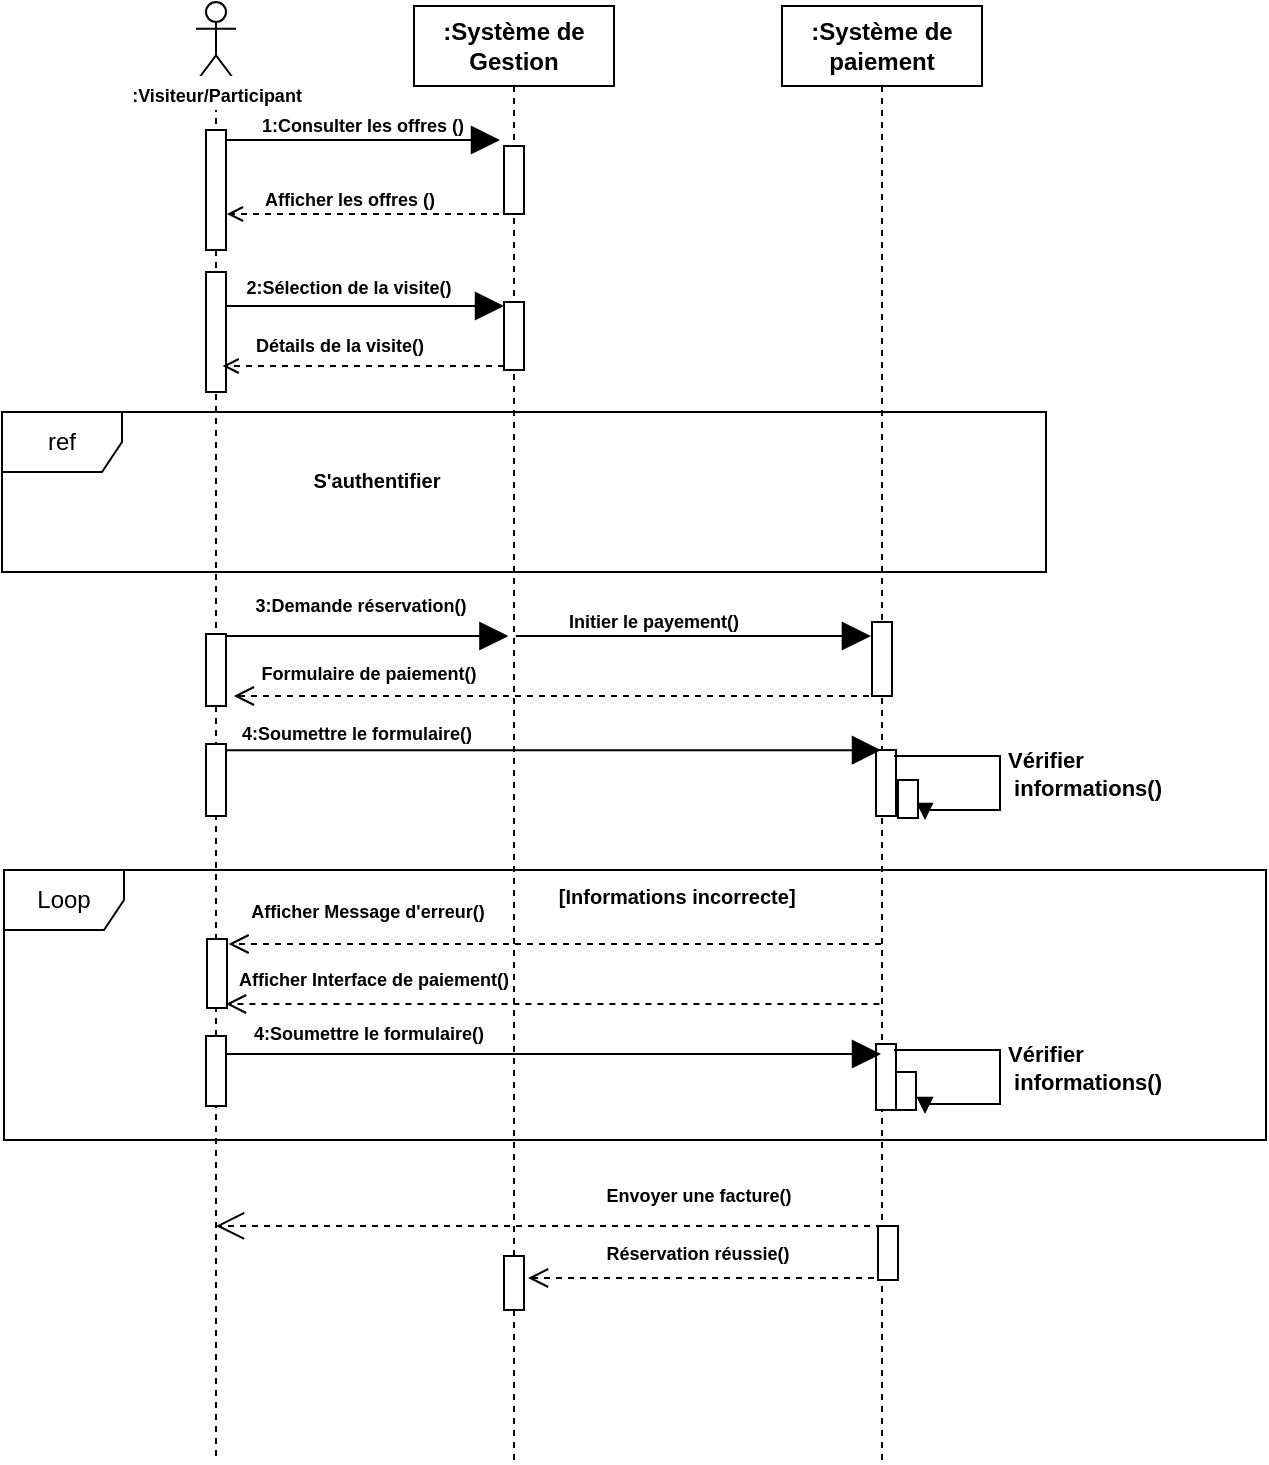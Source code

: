 <mxfile version="26.2.14">
  <diagram name="Page-1" id="2YBvvXClWsGukQMizWep">
    <mxGraphModel dx="866" dy="519" grid="0" gridSize="10" guides="1" tooltips="1" connect="1" arrows="1" fold="1" page="1" pageScale="1" pageWidth="850" pageHeight="1100" background="light-dark(#FFFFFF,#FFFFFF)" math="0" shadow="0">
      <root>
        <mxCell id="0" />
        <mxCell id="1" parent="0" />
        <mxCell id="aM9ryv3xv72pqoxQDRHE-1" value="&lt;b&gt;:Système de Gestion&lt;/b&gt;" style="shape=umlLifeline;perimeter=lifelinePerimeter;whiteSpace=wrap;html=1;container=0;dropTarget=0;collapsible=0;recursiveResize=0;outlineConnect=0;portConstraint=eastwest;newEdgeStyle={&quot;edgeStyle&quot;:&quot;elbowEdgeStyle&quot;,&quot;elbow&quot;:&quot;vertical&quot;,&quot;curved&quot;:0,&quot;rounded&quot;:0};fillColor=light-dark(#FFFFFF, #ffffff);strokeColor=light-dark(#000000,#000000);labelBackgroundColor=none;fontColor=light-dark(#000000,#000000);" parent="1" vertex="1">
          <mxGeometry x="336" y="87" width="100" height="728" as="geometry" />
        </mxCell>
        <mxCell id="-ynEkc6PMeDTSdzCZtb5-69" value="" style="html=1;points=[[0,0,0,0,5],[0,1,0,0,-5],[1,0,0,0,5],[1,1,0,0,-5]];perimeter=orthogonalPerimeter;outlineConnect=0;targetShapes=umlLifeline;portConstraint=eastwest;newEdgeStyle={&quot;curved&quot;:0,&quot;rounded&quot;:0};fillColor=light-dark(#FFFFFF,#FFFFFF);strokeColor=light-dark(#000000,#000000);" parent="aM9ryv3xv72pqoxQDRHE-1" vertex="1">
          <mxGeometry x="45" y="625" width="10" height="27" as="geometry" />
        </mxCell>
        <mxCell id="-ynEkc6PMeDTSdzCZtb5-2" value="" style="shape=umlLifeline;perimeter=lifelinePerimeter;whiteSpace=wrap;html=1;container=1;dropTarget=0;collapsible=0;recursiveResize=0;outlineConnect=0;portConstraint=eastwest;newEdgeStyle={&quot;curved&quot;:0,&quot;rounded&quot;:0};participant=umlActor;fillColor=light-dark(#FFFFFF,#000000);strokeColor=light-dark(#000000,#000000);" parent="1" vertex="1">
          <mxGeometry x="227" y="85" width="20" height="729" as="geometry" />
        </mxCell>
        <mxCell id="-ynEkc6PMeDTSdzCZtb5-15" value="" style="html=1;points=[[0,0,0,0,5],[0,1,0,0,-5],[1,0,0,0,5],[1,1,0,0,-5]];perimeter=orthogonalPerimeter;outlineConnect=0;targetShapes=umlLifeline;portConstraint=eastwest;newEdgeStyle={&quot;curved&quot;:0,&quot;rounded&quot;:0};fillColor=light-dark(#FFFFFF,#FFFFFF);strokeColor=light-dark(#000000,#000000);" parent="-ynEkc6PMeDTSdzCZtb5-2" vertex="1">
          <mxGeometry x="5" y="64" width="10" height="60" as="geometry" />
        </mxCell>
        <mxCell id="-ynEkc6PMeDTSdzCZtb5-29" value="" style="html=1;points=[[0,0,0,0,5],[0,1,0,0,-5],[1,0,0,0,5],[1,1,0,0,-5]];perimeter=orthogonalPerimeter;outlineConnect=0;targetShapes=umlLifeline;portConstraint=eastwest;newEdgeStyle={&quot;curved&quot;:0,&quot;rounded&quot;:0};fillColor=light-dark(#FFFFFF,#FFFFFF);strokeColor=light-dark(#000000,#000000);" parent="-ynEkc6PMeDTSdzCZtb5-2" vertex="1">
          <mxGeometry x="5" y="135" width="10" height="60" as="geometry" />
        </mxCell>
        <mxCell id="-ynEkc6PMeDTSdzCZtb5-37" value="" style="html=1;points=[[0,0,0,0,5],[0,1,0,0,-5],[1,0,0,0,5],[1,1,0,0,-5]];perimeter=orthogonalPerimeter;outlineConnect=0;targetShapes=umlLifeline;portConstraint=eastwest;newEdgeStyle={&quot;curved&quot;:0,&quot;rounded&quot;:0};fillColor=light-dark(#FFFFFF,#FFFFFF);strokeColor=light-dark(#000000,#000000);" parent="-ynEkc6PMeDTSdzCZtb5-2" vertex="1">
          <mxGeometry x="5" y="316" width="10" height="36" as="geometry" />
        </mxCell>
        <mxCell id="-ynEkc6PMeDTSdzCZtb5-78" value="" style="html=1;points=[[0,0,0,0,5],[0,1,0,0,-5],[1,0,0,0,5],[1,1,0,0,-5]];perimeter=orthogonalPerimeter;outlineConnect=0;targetShapes=umlLifeline;portConstraint=eastwest;newEdgeStyle={&quot;curved&quot;:0,&quot;rounded&quot;:0};fillColor=light-dark(#FFFFFF,#FFFFFF);strokeColor=light-dark(#000000,#000000);" parent="-ynEkc6PMeDTSdzCZtb5-2" vertex="1">
          <mxGeometry x="5" y="517" width="10" height="35" as="geometry" />
        </mxCell>
        <mxCell id="bnwf6E8kFNZegUhy4I_s-18" value="" style="html=1;points=[[0,0,0,0,5],[0,1,0,0,-5],[1,0,0,0,5],[1,1,0,0,-5]];perimeter=orthogonalPerimeter;outlineConnect=0;targetShapes=umlLifeline;portConstraint=eastwest;newEdgeStyle={&quot;curved&quot;:0,&quot;rounded&quot;:0};fillColor=light-dark(#FFFFFF,#FFFFFF);strokeColor=light-dark(#000000,#000000);" vertex="1" parent="-ynEkc6PMeDTSdzCZtb5-2">
          <mxGeometry x="5" y="371" width="10" height="36" as="geometry" />
        </mxCell>
        <mxCell id="-ynEkc6PMeDTSdzCZtb5-12" value="" style="endArrow=block;endFill=1;endSize=12;html=1;rounded=0;strokeColor=light-dark(#000000,#000000);exitX=1;exitY=0;exitDx=0;exitDy=5;exitPerimeter=0;" parent="1" source="-ynEkc6PMeDTSdzCZtb5-15" edge="1">
          <mxGeometry width="160" relative="1" as="geometry">
            <mxPoint x="252" y="156" as="sourcePoint" />
            <mxPoint x="379" y="154" as="targetPoint" />
          </mxGeometry>
        </mxCell>
        <mxCell id="-ynEkc6PMeDTSdzCZtb5-16" value="&lt;b&gt;:Système de paiement&lt;/b&gt;" style="shape=umlLifeline;perimeter=lifelinePerimeter;whiteSpace=wrap;html=1;container=1;dropTarget=0;collapsible=0;recursiveResize=0;outlineConnect=0;portConstraint=eastwest;newEdgeStyle={&quot;curved&quot;:0,&quot;rounded&quot;:0};fillColor=light-dark(#FFFFFF,#FFFFFF);fontColor=light-dark(#000000,#000000);strokeColor=light-dark(#000000,#000000);" parent="1" vertex="1">
          <mxGeometry x="520" y="87" width="100" height="727" as="geometry" />
        </mxCell>
        <mxCell id="-ynEkc6PMeDTSdzCZtb5-103" value="" style="html=1;points=[[0,0,0,0,5],[0,1,0,0,-5],[1,0,0,0,5],[1,1,0,0,-5]];perimeter=orthogonalPerimeter;outlineConnect=0;targetShapes=umlLifeline;portConstraint=eastwest;newEdgeStyle={&quot;curved&quot;:0,&quot;rounded&quot;:0};fillColor=light-dark(#FFFFFF,#FFFFFF);strokeColor=light-dark(#000000,#000000);" parent="-ynEkc6PMeDTSdzCZtb5-16" vertex="1">
          <mxGeometry x="48" y="610" width="10" height="27" as="geometry" />
        </mxCell>
        <mxCell id="bnwf6E8kFNZegUhy4I_s-14" value="" style="html=1;points=[[0,0,0,0,5],[0,1,0,0,-5],[1,0,0,0,5],[1,1,0,0,-5]];perimeter=orthogonalPerimeter;outlineConnect=0;targetShapes=umlLifeline;portConstraint=eastwest;newEdgeStyle={&quot;curved&quot;:0,&quot;rounded&quot;:0};fillColor=light-dark(#FFFFFF,#FFFFFF);strokeColor=light-dark(#000000,#000000);" vertex="1" parent="-ynEkc6PMeDTSdzCZtb5-16">
          <mxGeometry x="45" y="308" width="10" height="37" as="geometry" />
        </mxCell>
        <mxCell id="bnwf6E8kFNZegUhy4I_s-20" value="" style="html=1;points=[[0,0,0,0,5],[0,1,0,0,-5],[1,0,0,0,5],[1,1,0,0,-5]];perimeter=orthogonalPerimeter;outlineConnect=0;targetShapes=umlLifeline;portConstraint=eastwest;newEdgeStyle={&quot;curved&quot;:0,&quot;rounded&quot;:0};fillColor=light-dark(#FFFFFF,#FFFFFF);strokeColor=light-dark(#000000,#000000);" vertex="1" parent="-ynEkc6PMeDTSdzCZtb5-16">
          <mxGeometry x="47" y="372" width="10" height="33" as="geometry" />
        </mxCell>
        <mxCell id="bnwf6E8kFNZegUhy4I_s-24" value="&lt;b&gt;Vérifier&lt;/b&gt;&lt;div&gt;&lt;b&gt;&amp;nbsp;informations&lt;/b&gt;&lt;b style=&quot;background-color: light-dark(#ffffff, var(--ge-dark-color, #121212)); color: light-dark(rgb(0, 0, 0), rgb(255, 255, 255));&quot;&gt;()&lt;/b&gt;&lt;/div&gt;" style="html=1;align=left;spacingLeft=2;endArrow=block;rounded=0;edgeStyle=orthogonalEdgeStyle;curved=0;rounded=0;" edge="1" parent="-ynEkc6PMeDTSdzCZtb5-16">
          <mxGeometry relative="1" as="geometry">
            <mxPoint x="56" y="375" as="sourcePoint" />
            <Array as="points">
              <mxPoint x="109" y="375" />
              <mxPoint x="109" y="402" />
              <mxPoint x="72" y="402" />
            </Array>
            <mxPoint x="71.5" y="407" as="targetPoint" />
          </mxGeometry>
        </mxCell>
        <mxCell id="bnwf6E8kFNZegUhy4I_s-23" value="" style="html=1;points=[[0,0,0,0,5],[0,1,0,0,-5],[1,0,0,0,5],[1,1,0,0,-5]];perimeter=orthogonalPerimeter;outlineConnect=0;targetShapes=umlLifeline;portConstraint=eastwest;newEdgeStyle={&quot;curved&quot;:0,&quot;rounded&quot;:0};fillColor=light-dark(#FFFFFF,#FFFFFF);strokeColor=light-dark(#000000,#000000);" vertex="1" parent="-ynEkc6PMeDTSdzCZtb5-16">
          <mxGeometry x="58" y="387" width="10" height="19" as="geometry" />
        </mxCell>
        <mxCell id="bnwf6E8kFNZegUhy4I_s-32" value="" style="html=1;points=[[0,0,0,0,5],[0,1,0,0,-5],[1,0,0,0,5],[1,1,0,0,-5]];perimeter=orthogonalPerimeter;outlineConnect=0;targetShapes=umlLifeline;portConstraint=eastwest;newEdgeStyle={&quot;curved&quot;:0,&quot;rounded&quot;:0};fillColor=light-dark(#FFFFFF,#FFFFFF);strokeColor=light-dark(#000000,#000000);" vertex="1" parent="-ynEkc6PMeDTSdzCZtb5-16">
          <mxGeometry x="47" y="519" width="10" height="33" as="geometry" />
        </mxCell>
        <mxCell id="bnwf6E8kFNZegUhy4I_s-33" value="&lt;b&gt;Vérifier&lt;/b&gt;&lt;div&gt;&lt;b&gt;&amp;nbsp;informations&lt;/b&gt;&lt;b style=&quot;background-color: light-dark(#ffffff, var(--ge-dark-color, #121212)); color: light-dark(rgb(0, 0, 0), rgb(255, 255, 255));&quot;&gt;()&lt;/b&gt;&lt;/div&gt;" style="html=1;align=left;spacingLeft=2;endArrow=block;rounded=0;edgeStyle=orthogonalEdgeStyle;curved=0;rounded=0;" edge="1" parent="-ynEkc6PMeDTSdzCZtb5-16">
          <mxGeometry relative="1" as="geometry">
            <mxPoint x="56" y="522" as="sourcePoint" />
            <Array as="points">
              <mxPoint x="109" y="522" />
              <mxPoint x="109" y="549" />
              <mxPoint x="72" y="549" />
            </Array>
            <mxPoint x="71.5" y="554" as="targetPoint" />
          </mxGeometry>
        </mxCell>
        <mxCell id="-ynEkc6PMeDTSdzCZtb5-18" value="&lt;font style=&quot;color: light-dark(rgb(0, 0, 0), rgb(0, 0, 0)); font-size: 9px;&quot;&gt;&lt;b style=&quot;&quot;&gt;1:Consulter les offres ()&lt;/b&gt;&lt;/font&gt;" style="text;html=1;align=center;verticalAlign=middle;whiteSpace=wrap;rounded=0;" parent="1" vertex="1">
          <mxGeometry x="246" y="135" width="129" height="22" as="geometry" />
        </mxCell>
        <mxCell id="-ynEkc6PMeDTSdzCZtb5-21" value="" style="endArrow=open;html=1;rounded=0;strokeColor=light-dark(#000000,#000000);dashed=1;strokeWidth=1;endFill=0;" parent="1" edge="1">
          <mxGeometry width="50" height="50" relative="1" as="geometry">
            <mxPoint x="378.5" y="191" as="sourcePoint" />
            <mxPoint x="242.447" y="191" as="targetPoint" />
          </mxGeometry>
        </mxCell>
        <mxCell id="-ynEkc6PMeDTSdzCZtb5-22" value="&lt;font style=&quot;color: light-dark(rgb(0, 0, 0), rgb(0, 0, 0)); font-size: 9px;&quot;&gt;&lt;b style=&quot;&quot;&gt;Afficher les offres ()&lt;/b&gt;&lt;/font&gt;" style="text;html=1;align=center;verticalAlign=middle;whiteSpace=wrap;rounded=0;" parent="1" vertex="1">
          <mxGeometry x="245" y="172" width="118" height="22" as="geometry" />
        </mxCell>
        <mxCell id="-ynEkc6PMeDTSdzCZtb5-25" value="" style="endArrow=block;endFill=1;endSize=12;html=1;rounded=0;strokeColor=light-dark(#000000,#000000);" parent="1" target="-ynEkc6PMeDTSdzCZtb5-24" edge="1">
          <mxGeometry width="160" relative="1" as="geometry">
            <mxPoint x="242" y="237" as="sourcePoint" />
            <mxPoint x="371.28" y="237" as="targetPoint" />
          </mxGeometry>
        </mxCell>
        <mxCell id="-ynEkc6PMeDTSdzCZtb5-26" value="&lt;font style=&quot;color: light-dark(rgb(0, 0, 0), rgb(0, 0, 0)); font-size: 9px;&quot;&gt;&lt;b&gt;2:&lt;/b&gt;&lt;b style=&quot;&quot;&gt;Sélection de la visite()&lt;/b&gt;&lt;/font&gt;" style="text;html=1;align=center;verticalAlign=middle;whiteSpace=wrap;rounded=0;" parent="1" vertex="1">
          <mxGeometry x="245.92" y="218" width="114.72" height="17" as="geometry" />
        </mxCell>
        <mxCell id="-ynEkc6PMeDTSdzCZtb5-27" value="" style="endArrow=open;html=1;rounded=0;strokeColor=light-dark(#000000,#000000);dashed=1;strokeWidth=1;endFill=0;entryX=0;entryY=1;entryDx=0;entryDy=0;" parent="1" target="-ynEkc6PMeDTSdzCZtb5-28" edge="1">
          <mxGeometry width="50" height="50" relative="1" as="geometry">
            <mxPoint x="381" y="267" as="sourcePoint" />
            <mxPoint x="234.727" y="272" as="targetPoint" />
          </mxGeometry>
        </mxCell>
        <mxCell id="-ynEkc6PMeDTSdzCZtb5-28" value="&lt;font style=&quot;color: light-dark(rgb(0, 0, 0), rgb(0, 0, 0)); font-size: 9px;&quot;&gt;&lt;b style=&quot;&quot;&gt;Détails de la visite()&lt;/b&gt;&lt;/font&gt;" style="text;html=1;align=center;verticalAlign=middle;whiteSpace=wrap;rounded=0;" parent="1" vertex="1">
          <mxGeometry x="240.28" y="245" width="118" height="22" as="geometry" />
        </mxCell>
        <mxCell id="-ynEkc6PMeDTSdzCZtb5-33" value="" style="endArrow=block;endFill=1;endSize=12;html=1;rounded=0;strokeColor=light-dark(#000000,#000000);" parent="1" edge="1">
          <mxGeometry width="160" relative="1" as="geometry">
            <mxPoint x="241.71" y="402" as="sourcePoint" />
            <mxPoint x="383.21" y="402" as="targetPoint" />
          </mxGeometry>
        </mxCell>
        <mxCell id="-ynEkc6PMeDTSdzCZtb5-34" value="&lt;font style=&quot;color: light-dark(rgb(0, 0, 0), rgb(0, 0, 0)); font-size: 9px;&quot;&gt;&lt;b style=&quot;&quot;&gt;3:Demande réservation()&lt;/b&gt;&lt;/font&gt;" style="text;html=1;align=center;verticalAlign=middle;whiteSpace=wrap;rounded=0;" parent="1" vertex="1">
          <mxGeometry x="244.6" y="377" width="129" height="18" as="geometry" />
        </mxCell>
        <mxCell id="-ynEkc6PMeDTSdzCZtb5-73" value="&lt;font style=&quot;color: light-dark(rgb(0, 0, 0), rgb(0, 0, 0)); font-size: 9px;&quot;&gt;&lt;b&gt;Afficher Message d&#39;erreur()&lt;/b&gt;&lt;/font&gt;" style="text;html=1;align=center;verticalAlign=middle;whiteSpace=wrap;rounded=0;" parent="1" vertex="1">
          <mxGeometry x="248.96" y="530" width="128" height="17" as="geometry" />
        </mxCell>
        <mxCell id="-ynEkc6PMeDTSdzCZtb5-74" value="" style="endArrow=block;endFill=1;endSize=12;html=1;rounded=0;strokeColor=light-dark(#000000,#000000);" parent="1" edge="1" target="-ynEkc6PMeDTSdzCZtb5-16">
          <mxGeometry width="160" relative="1" as="geometry">
            <mxPoint x="241.5" y="611" as="sourcePoint" />
            <mxPoint x="381" y="611" as="targetPoint" />
          </mxGeometry>
        </mxCell>
        <mxCell id="-ynEkc6PMeDTSdzCZtb5-76" value="&lt;font style=&quot;color: light-dark(rgb(0, 0, 0), rgb(0, 0, 0));&quot;&gt;&lt;b&gt;4:Soumettre le formulaire()&lt;/b&gt;&lt;/font&gt;" style="text;html=1;align=center;verticalAlign=middle;whiteSpace=wrap;rounded=0;fontSize=9;" parent="1" vertex="1">
          <mxGeometry x="250.24" y="593" width="126.72" height="16" as="geometry" />
        </mxCell>
        <mxCell id="-ynEkc6PMeDTSdzCZtb5-80" value="" style="endArrow=open;endFill=0;endSize=12;html=1;rounded=0;strokeColor=light-dark(#000000,#000000);exitX=0.5;exitY=0.839;exitDx=0;exitDy=0;exitPerimeter=0;dashed=1;" parent="1" edge="1" target="-ynEkc6PMeDTSdzCZtb5-2" source="-ynEkc6PMeDTSdzCZtb5-16">
          <mxGeometry width="160" relative="1" as="geometry">
            <mxPoint x="566" y="699" as="sourcePoint" />
            <mxPoint x="393" y="699" as="targetPoint" />
          </mxGeometry>
        </mxCell>
        <mxCell id="-ynEkc6PMeDTSdzCZtb5-82" value="" style="html=1;verticalAlign=bottom;endArrow=open;dashed=1;endSize=8;curved=0;rounded=0;strokeColor=light-dark(#000000,#000000);" parent="1" edge="1">
          <mxGeometry relative="1" as="geometry">
            <mxPoint x="566" y="723" as="sourcePoint" />
            <mxPoint x="393" y="723" as="targetPoint" />
          </mxGeometry>
        </mxCell>
        <mxCell id="-ynEkc6PMeDTSdzCZtb5-86" value="&lt;font style=&quot;font-size: 9px;&quot;&gt;&lt;b&gt;:Visiteur/Participant&lt;/b&gt;&lt;/font&gt;" style="text;html=1;align=center;verticalAlign=middle;whiteSpace=wrap;rounded=0;fillColor=#FFFFFF;" parent="1" vertex="1">
          <mxGeometry x="207" y="122" width="61" height="17" as="geometry" />
        </mxCell>
        <mxCell id="-ynEkc6PMeDTSdzCZtb5-94" value="&lt;font style=&quot;color: light-dark(rgb(0, 0, 0), rgb(0, 0, 0)); font-size: 9px;&quot;&gt;&lt;b&gt;Envoyer une facture()&lt;/b&gt;&lt;/font&gt;" style="text;html=1;align=center;verticalAlign=middle;whiteSpace=wrap;rounded=0;" parent="1" vertex="1">
          <mxGeometry x="423.46" y="672" width="110.54" height="17" as="geometry" />
        </mxCell>
        <mxCell id="-ynEkc6PMeDTSdzCZtb5-98" value="&lt;font style=&quot;color: light-dark(rgb(0, 0, 0), rgb(0, 0, 0)); font-size: 9px;&quot;&gt;&lt;b&gt;Réservation réussie()&lt;/b&gt;&lt;/font&gt;" style="text;html=1;align=center;verticalAlign=middle;whiteSpace=wrap;rounded=0;" parent="1" vertex="1">
          <mxGeometry x="425.0" y="701" width="106.08" height="17" as="geometry" />
        </mxCell>
        <mxCell id="-ynEkc6PMeDTSdzCZtb5-108" value="ref" style="shape=umlFrame;whiteSpace=wrap;html=1;pointerEvents=0;" parent="1" vertex="1">
          <mxGeometry x="130" y="290" width="522" height="80" as="geometry" />
        </mxCell>
        <mxCell id="bnwf6E8kFNZegUhy4I_s-2" value="" style="html=1;verticalAlign=bottom;endArrow=open;dashed=1;endSize=8;curved=0;rounded=0;strokeColor=light-dark(#000000,#000000);" edge="1" parent="1" source="-ynEkc6PMeDTSdzCZtb5-16">
          <mxGeometry relative="1" as="geometry">
            <mxPoint x="375.28" y="556" as="sourcePoint" />
            <mxPoint x="243.28" y="556" as="targetPoint" />
          </mxGeometry>
        </mxCell>
        <mxCell id="bnwf6E8kFNZegUhy4I_s-4" value="&lt;b style=&quot;font-size: 10px;&quot;&gt;S&#39;authentifier&lt;/b&gt;" style="text;html=1;align=center;verticalAlign=middle;whiteSpace=wrap;rounded=0;" vertex="1" parent="1">
          <mxGeometry x="248.96" y="309" width="137" height="30" as="geometry" />
        </mxCell>
        <mxCell id="bnwf6E8kFNZegUhy4I_s-12" value="Loop" style="shape=umlFrame;whiteSpace=wrap;html=1;pointerEvents=0;" vertex="1" parent="1">
          <mxGeometry x="131" y="519" width="631" height="135" as="geometry" />
        </mxCell>
        <mxCell id="bnwf6E8kFNZegUhy4I_s-13" value="&lt;font style=&quot;color: light-dark(rgb(0, 0, 0), rgb(0, 0, 0)); font-size: 10px;&quot;&gt;&lt;b&gt;[Informations incorrecte]&amp;nbsp;&lt;/b&gt;&lt;/font&gt;" style="text;html=1;align=center;verticalAlign=middle;whiteSpace=wrap;rounded=0;" vertex="1" parent="1">
          <mxGeometry x="404" y="517" width="130" height="30" as="geometry" />
        </mxCell>
        <mxCell id="bnwf6E8kFNZegUhy4I_s-15" value="" style="html=1;points=[[0,0,0,0,5],[0,1,0,0,-5],[1,0,0,0,5],[1,1,0,0,-5]];perimeter=orthogonalPerimeter;outlineConnect=0;targetShapes=umlLifeline;portConstraint=eastwest;newEdgeStyle={&quot;curved&quot;:0,&quot;rounded&quot;:0};fillColor=light-dark(#FFFFFF,#FFFFFF);strokeColor=light-dark(#000000,#000000);" vertex="1" parent="1">
          <mxGeometry x="232.5" y="553.5" width="10" height="34.5" as="geometry" />
        </mxCell>
        <mxCell id="bnwf6E8kFNZegUhy4I_s-16" value="" style="html=1;verticalAlign=bottom;endArrow=open;dashed=1;endSize=8;curved=0;rounded=0;strokeColor=light-dark(#000000,#000000);" edge="1" parent="1" source="-ynEkc6PMeDTSdzCZtb5-16">
          <mxGeometry relative="1" as="geometry">
            <mxPoint x="377.92" y="432" as="sourcePoint" />
            <mxPoint x="245.92" y="432" as="targetPoint" />
          </mxGeometry>
        </mxCell>
        <mxCell id="bnwf6E8kFNZegUhy4I_s-17" value="&lt;font style=&quot;color: light-dark(rgb(0, 0, 0), rgb(0, 0, 0)); font-size: 9px;&quot;&gt;&lt;b&gt;Formulaire de paiement()&lt;/b&gt;&lt;/font&gt;" style="text;html=1;align=center;verticalAlign=middle;whiteSpace=wrap;rounded=0;" vertex="1" parent="1">
          <mxGeometry x="255.64" y="411" width="115.08" height="17" as="geometry" />
        </mxCell>
        <mxCell id="bnwf6E8kFNZegUhy4I_s-19" value="" style="endArrow=block;endFill=1;endSize=12;html=1;rounded=0;strokeColor=light-dark(#000000,#000000);" edge="1" parent="1" target="-ynEkc6PMeDTSdzCZtb5-16">
          <mxGeometry width="160" relative="1" as="geometry">
            <mxPoint x="241.71" y="459.08" as="sourcePoint" />
            <mxPoint x="383.21" y="459.08" as="targetPoint" />
          </mxGeometry>
        </mxCell>
        <mxCell id="bnwf6E8kFNZegUhy4I_s-22" value="&lt;font style=&quot;color: light-dark(rgb(0, 0, 0), rgb(0, 0, 0));&quot;&gt;&lt;b&gt;4:Soumettre le formulaire()&lt;/b&gt;&lt;/font&gt;" style="text;html=1;align=center;verticalAlign=middle;whiteSpace=wrap;rounded=0;fontSize=9;" vertex="1" parent="1">
          <mxGeometry x="244" y="443" width="126.72" height="16" as="geometry" />
        </mxCell>
        <mxCell id="bnwf6E8kFNZegUhy4I_s-25" value="" style="endArrow=block;endFill=1;endSize=12;html=1;rounded=0;strokeColor=light-dark(#000000,#000000);" edge="1" parent="1">
          <mxGeometry width="160" relative="1" as="geometry">
            <mxPoint x="386.96" y="402" as="sourcePoint" />
            <mxPoint x="564.46" y="402" as="targetPoint" />
          </mxGeometry>
        </mxCell>
        <mxCell id="bnwf6E8kFNZegUhy4I_s-26" value="&lt;font style=&quot;color: light-dark(rgb(0, 0, 0), rgb(0, 0, 0)); font-size: 9px;&quot;&gt;&lt;b&gt;Initier le payement()&lt;/b&gt;&lt;/font&gt;" style="text;html=1;align=center;verticalAlign=middle;whiteSpace=wrap;rounded=0;" vertex="1" parent="1">
          <mxGeometry x="399.46" y="385" width="114" height="17" as="geometry" />
        </mxCell>
        <mxCell id="-ynEkc6PMeDTSdzCZtb5-23" value="" style="html=1;points=[[0,0,0,0,5],[0,1,0,0,-5],[1,0,0,0,5],[1,1,0,0,-5]];perimeter=orthogonalPerimeter;outlineConnect=0;targetShapes=umlLifeline;portConstraint=eastwest;newEdgeStyle={&quot;curved&quot;:0,&quot;rounded&quot;:0};fillColor=light-dark(#FFFFFF,#FFFFFF);strokeColor=light-dark(#000000,#000000);" parent="1" vertex="1">
          <mxGeometry x="381" y="157" width="10" height="34" as="geometry" />
        </mxCell>
        <mxCell id="-ynEkc6PMeDTSdzCZtb5-24" value="" style="html=1;points=[[0,0,0,0,5],[0,1,0,0,-5],[1,0,0,0,5],[1,1,0,0,-5]];perimeter=orthogonalPerimeter;outlineConnect=0;targetShapes=umlLifeline;portConstraint=eastwest;newEdgeStyle={&quot;curved&quot;:0,&quot;rounded&quot;:0};fillColor=light-dark(#FFFFFF,#FFFFFF);strokeColor=light-dark(#000000,#000000);" parent="1" vertex="1">
          <mxGeometry x="381" y="235" width="10" height="34" as="geometry" />
        </mxCell>
        <mxCell id="bnwf6E8kFNZegUhy4I_s-28" value="&lt;font style=&quot;color: light-dark(rgb(0, 0, 0), rgb(0, 0, 0)); font-size: 9px;&quot;&gt;&lt;b&gt;Afficher Interface de paiement()&lt;/b&gt;&lt;/font&gt;" style="text;html=1;align=center;verticalAlign=middle;whiteSpace=wrap;rounded=0;" vertex="1" parent="1">
          <mxGeometry x="246.68" y="564" width="138.32" height="17" as="geometry" />
        </mxCell>
        <mxCell id="bnwf6E8kFNZegUhy4I_s-29" value="" style="html=1;verticalAlign=bottom;endArrow=open;dashed=1;endSize=8;curved=0;rounded=0;strokeColor=light-dark(#000000,#000000);" edge="1" parent="1">
          <mxGeometry relative="1" as="geometry">
            <mxPoint x="568.72" y="586" as="sourcePoint" />
            <mxPoint x="242" y="586" as="targetPoint" />
          </mxGeometry>
        </mxCell>
        <mxCell id="bnwf6E8kFNZegUhy4I_s-34" value="" style="html=1;points=[[0,0,0,0,5],[0,1,0,0,-5],[1,0,0,0,5],[1,1,0,0,-5]];perimeter=orthogonalPerimeter;outlineConnect=0;targetShapes=umlLifeline;portConstraint=eastwest;newEdgeStyle={&quot;curved&quot;:0,&quot;rounded&quot;:0};fillColor=light-dark(#FFFFFF,#FFFFFF);strokeColor=light-dark(#000000,#000000);" vertex="1" parent="1">
          <mxGeometry x="577" y="620" width="10" height="19" as="geometry" />
        </mxCell>
      </root>
    </mxGraphModel>
  </diagram>
</mxfile>
